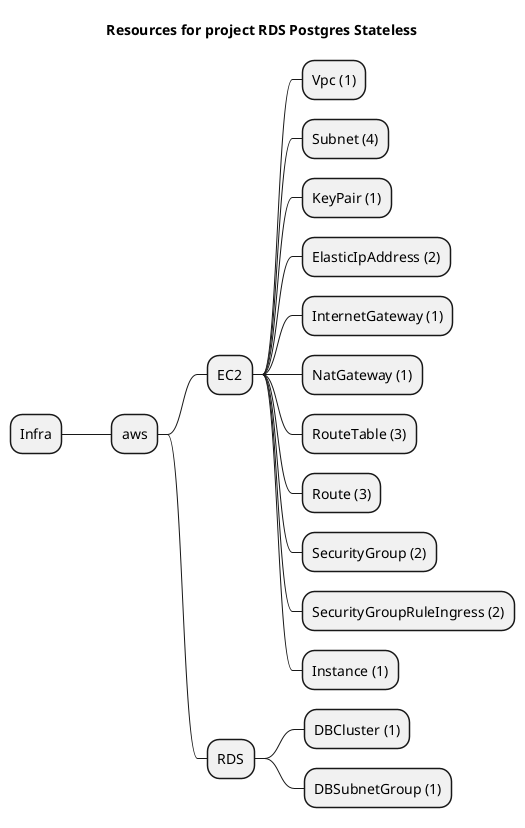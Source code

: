 @startmindmap
title Resources for project RDS Postgres Stateless
skinparam monochrome true
+ Infra
++ aws
+++ EC2
++++ Vpc (1)
++++ Subnet (4)
++++ KeyPair (1)
++++ ElasticIpAddress (2)
++++ InternetGateway (1)
++++ NatGateway (1)
++++ RouteTable (3)
++++ Route (3)
++++ SecurityGroup (2)
++++ SecurityGroupRuleIngress (2)
++++ Instance (1)
+++ RDS
++++ DBCluster (1)
++++ DBSubnetGroup (1)
@endmindmap